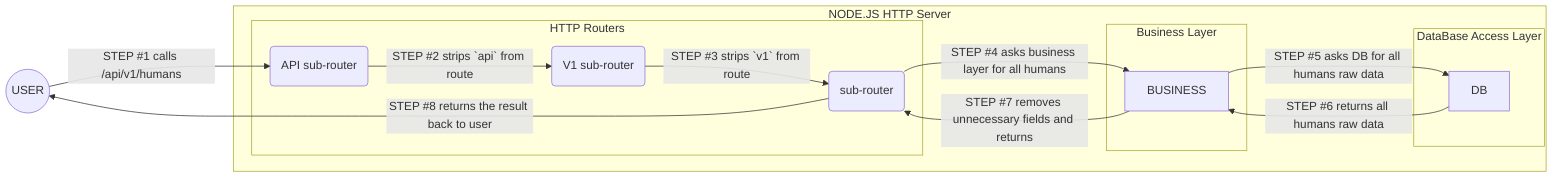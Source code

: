 graph LR
USER((USER)) -->|STEP #1 calls /api/v1/humans| API(API sub-router)

HUMANS -->|STEP #8 returns the result back to user| USER
subgraph NODE.JS HTTP Server

subgraph HTTP Routers
API -->|STEP #2 strips `api` from route| V1(V1 sub-router)
V1 -->|STEP #3 strips `v1` from route| HUMANS(sub-router)
end

subgraph Business Layer
HUMANS -->|STEP #4 asks business layer for all humans| BUSINESS
BUSINESS -->|STEP #7 removes unnecessary fields and returns| HUMANS
end

subgraph DataBase Access Layer
BUSINESS -->|STEP #5 asks DB for all humans raw data| DB
DB -->|STEP #6 returns all humans raw data| BUSINESS
end

end